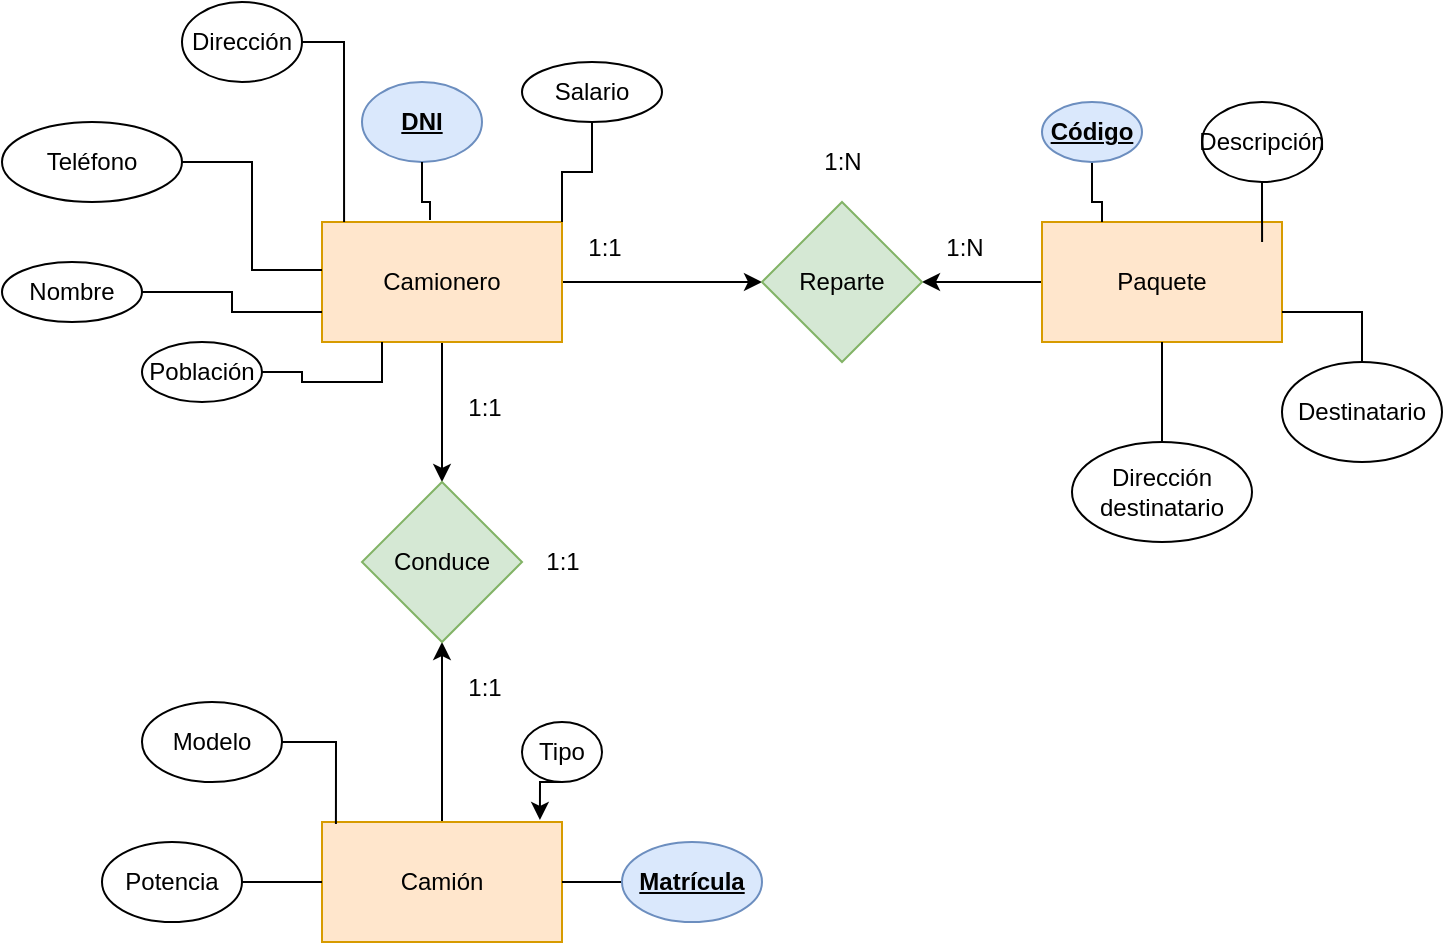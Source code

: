 <mxfile version="21.8.2" type="github">
  <diagram name="Página-1" id="jBJ9VpsoCw2Dfvbga8rz">
    <mxGraphModel dx="1434" dy="669" grid="1" gridSize="10" guides="1" tooltips="1" connect="1" arrows="1" fold="1" page="1" pageScale="1" pageWidth="827" pageHeight="1169" math="0" shadow="0">
      <root>
        <mxCell id="0" />
        <mxCell id="1" parent="0" />
        <mxCell id="1kUQ3CuOV3ZIyobBTVks-3" value="" style="edgeStyle=orthogonalEdgeStyle;rounded=0;orthogonalLoop=1;jettySize=auto;html=1;endArrow=classic;endFill=1;" edge="1" parent="1" source="1kUQ3CuOV3ZIyobBTVks-1" target="1kUQ3CuOV3ZIyobBTVks-2">
          <mxGeometry relative="1" as="geometry" />
        </mxCell>
        <mxCell id="1kUQ3CuOV3ZIyobBTVks-7" value="" style="edgeStyle=orthogonalEdgeStyle;rounded=0;orthogonalLoop=1;jettySize=auto;html=1;" edge="1" parent="1" source="1kUQ3CuOV3ZIyobBTVks-1" target="1kUQ3CuOV3ZIyobBTVks-6">
          <mxGeometry relative="1" as="geometry" />
        </mxCell>
        <mxCell id="1kUQ3CuOV3ZIyobBTVks-1" value="Camionero" style="whiteSpace=wrap;html=1;fillColor=#ffe6cc;strokeColor=#d79b00;" vertex="1" parent="1">
          <mxGeometry x="480" y="220" width="120" height="60" as="geometry" />
        </mxCell>
        <mxCell id="1kUQ3CuOV3ZIyobBTVks-5" value="" style="edgeStyle=orthogonalEdgeStyle;rounded=0;orthogonalLoop=1;jettySize=auto;html=1;endArrow=none;endFill=0;startArrow=classic;startFill=1;" edge="1" parent="1" source="1kUQ3CuOV3ZIyobBTVks-2" target="1kUQ3CuOV3ZIyobBTVks-4">
          <mxGeometry relative="1" as="geometry" />
        </mxCell>
        <mxCell id="1kUQ3CuOV3ZIyobBTVks-2" value="Reparte" style="rhombus;whiteSpace=wrap;html=1;fillColor=#d5e8d4;strokeColor=#82b366;" vertex="1" parent="1">
          <mxGeometry x="700" y="210" width="80" height="80" as="geometry" />
        </mxCell>
        <mxCell id="1kUQ3CuOV3ZIyobBTVks-4" value="Paquete" style="whiteSpace=wrap;html=1;fillColor=#ffe6cc;strokeColor=#d79b00;" vertex="1" parent="1">
          <mxGeometry x="840" y="220" width="120" height="60" as="geometry" />
        </mxCell>
        <mxCell id="1kUQ3CuOV3ZIyobBTVks-9" value="" style="edgeStyle=orthogonalEdgeStyle;rounded=0;orthogonalLoop=1;jettySize=auto;html=1;endArrow=none;endFill=0;startArrow=classic;startFill=1;" edge="1" parent="1" source="1kUQ3CuOV3ZIyobBTVks-6" target="1kUQ3CuOV3ZIyobBTVks-8">
          <mxGeometry relative="1" as="geometry" />
        </mxCell>
        <mxCell id="1kUQ3CuOV3ZIyobBTVks-6" value="Conduce" style="rhombus;whiteSpace=wrap;html=1;fillColor=#d5e8d4;strokeColor=#82b366;" vertex="1" parent="1">
          <mxGeometry x="500" y="350" width="80" height="80" as="geometry" />
        </mxCell>
        <mxCell id="1kUQ3CuOV3ZIyobBTVks-8" value="Camión" style="whiteSpace=wrap;html=1;fillColor=#ffe6cc;strokeColor=#d79b00;" vertex="1" parent="1">
          <mxGeometry x="480" y="520" width="120" height="60" as="geometry" />
        </mxCell>
        <mxCell id="1kUQ3CuOV3ZIyobBTVks-19" style="edgeStyle=orthogonalEdgeStyle;rounded=0;orthogonalLoop=1;jettySize=auto;html=1;entryX=0.25;entryY=1;entryDx=0;entryDy=0;endArrow=none;endFill=0;" edge="1" parent="1" source="1kUQ3CuOV3ZIyobBTVks-10" target="1kUQ3CuOV3ZIyobBTVks-1">
          <mxGeometry relative="1" as="geometry" />
        </mxCell>
        <mxCell id="1kUQ3CuOV3ZIyobBTVks-10" value="Población" style="ellipse;whiteSpace=wrap;html=1;" vertex="1" parent="1">
          <mxGeometry x="390" y="280" width="60" height="30" as="geometry" />
        </mxCell>
        <mxCell id="1kUQ3CuOV3ZIyobBTVks-17" style="edgeStyle=orthogonalEdgeStyle;rounded=0;orthogonalLoop=1;jettySize=auto;html=1;entryX=1;entryY=0;entryDx=0;entryDy=0;endArrow=none;endFill=0;" edge="1" parent="1" source="1kUQ3CuOV3ZIyobBTVks-11" target="1kUQ3CuOV3ZIyobBTVks-1">
          <mxGeometry relative="1" as="geometry" />
        </mxCell>
        <mxCell id="1kUQ3CuOV3ZIyobBTVks-11" value="Salario" style="ellipse;whiteSpace=wrap;html=1;" vertex="1" parent="1">
          <mxGeometry x="580" y="140" width="70" height="30" as="geometry" />
        </mxCell>
        <mxCell id="1kUQ3CuOV3ZIyobBTVks-12" value="Dirección" style="ellipse;whiteSpace=wrap;html=1;" vertex="1" parent="1">
          <mxGeometry x="410" y="110" width="60" height="40" as="geometry" />
        </mxCell>
        <mxCell id="1kUQ3CuOV3ZIyobBTVks-13" value="Teléfono" style="ellipse;whiteSpace=wrap;html=1;" vertex="1" parent="1">
          <mxGeometry x="320" y="170" width="90" height="40" as="geometry" />
        </mxCell>
        <mxCell id="1kUQ3CuOV3ZIyobBTVks-20" style="edgeStyle=orthogonalEdgeStyle;rounded=0;orthogonalLoop=1;jettySize=auto;html=1;entryX=0;entryY=0.75;entryDx=0;entryDy=0;endArrow=none;endFill=0;" edge="1" parent="1" source="1kUQ3CuOV3ZIyobBTVks-14" target="1kUQ3CuOV3ZIyobBTVks-1">
          <mxGeometry relative="1" as="geometry" />
        </mxCell>
        <mxCell id="1kUQ3CuOV3ZIyobBTVks-14" value="Nombre" style="ellipse;whiteSpace=wrap;html=1;" vertex="1" parent="1">
          <mxGeometry x="320" y="240" width="70" height="30" as="geometry" />
        </mxCell>
        <mxCell id="1kUQ3CuOV3ZIyobBTVks-15" value="&lt;u&gt;&lt;b&gt;DNI&lt;/b&gt;&lt;/u&gt;" style="ellipse;whiteSpace=wrap;html=1;fillColor=#dae8fc;strokeColor=#6c8ebf;" vertex="1" parent="1">
          <mxGeometry x="500" y="150" width="60" height="40" as="geometry" />
        </mxCell>
        <mxCell id="1kUQ3CuOV3ZIyobBTVks-16" style="edgeStyle=orthogonalEdgeStyle;rounded=0;orthogonalLoop=1;jettySize=auto;html=1;entryX=0.45;entryY=-0.017;entryDx=0;entryDy=0;entryPerimeter=0;endArrow=none;endFill=0;" edge="1" parent="1" source="1kUQ3CuOV3ZIyobBTVks-15" target="1kUQ3CuOV3ZIyobBTVks-1">
          <mxGeometry relative="1" as="geometry" />
        </mxCell>
        <mxCell id="1kUQ3CuOV3ZIyobBTVks-18" style="edgeStyle=orthogonalEdgeStyle;rounded=0;orthogonalLoop=1;jettySize=auto;html=1;entryX=0;entryY=0.4;entryDx=0;entryDy=0;entryPerimeter=0;endArrow=none;endFill=0;" edge="1" parent="1" source="1kUQ3CuOV3ZIyobBTVks-13" target="1kUQ3CuOV3ZIyobBTVks-1">
          <mxGeometry relative="1" as="geometry" />
        </mxCell>
        <mxCell id="1kUQ3CuOV3ZIyobBTVks-21" style="edgeStyle=orthogonalEdgeStyle;rounded=0;orthogonalLoop=1;jettySize=auto;html=1;entryX=0.092;entryY=0;entryDx=0;entryDy=0;entryPerimeter=0;endArrow=none;endFill=0;" edge="1" parent="1" source="1kUQ3CuOV3ZIyobBTVks-12" target="1kUQ3CuOV3ZIyobBTVks-1">
          <mxGeometry relative="1" as="geometry" />
        </mxCell>
        <mxCell id="1kUQ3CuOV3ZIyobBTVks-26" style="edgeStyle=orthogonalEdgeStyle;rounded=0;orthogonalLoop=1;jettySize=auto;html=1;entryX=0.5;entryY=1;entryDx=0;entryDy=0;endArrow=none;endFill=0;" edge="1" parent="1" source="1kUQ3CuOV3ZIyobBTVks-22" target="1kUQ3CuOV3ZIyobBTVks-4">
          <mxGeometry relative="1" as="geometry" />
        </mxCell>
        <mxCell id="1kUQ3CuOV3ZIyobBTVks-22" value="&lt;div&gt;Dirección&lt;/div&gt;&lt;div&gt;destinatario&lt;br&gt;&lt;/div&gt;" style="ellipse;whiteSpace=wrap;html=1;" vertex="1" parent="1">
          <mxGeometry x="855" y="330" width="90" height="50" as="geometry" />
        </mxCell>
        <mxCell id="1kUQ3CuOV3ZIyobBTVks-27" style="edgeStyle=orthogonalEdgeStyle;rounded=0;orthogonalLoop=1;jettySize=auto;html=1;entryX=1;entryY=0.75;entryDx=0;entryDy=0;endArrow=none;endFill=0;" edge="1" parent="1" source="1kUQ3CuOV3ZIyobBTVks-23" target="1kUQ3CuOV3ZIyobBTVks-4">
          <mxGeometry relative="1" as="geometry" />
        </mxCell>
        <mxCell id="1kUQ3CuOV3ZIyobBTVks-23" value="Destinatario" style="ellipse;whiteSpace=wrap;html=1;" vertex="1" parent="1">
          <mxGeometry x="960" y="290" width="80" height="50" as="geometry" />
        </mxCell>
        <mxCell id="1kUQ3CuOV3ZIyobBTVks-24" value="Descripción" style="ellipse;whiteSpace=wrap;html=1;" vertex="1" parent="1">
          <mxGeometry x="920" y="160" width="60" height="40" as="geometry" />
        </mxCell>
        <mxCell id="1kUQ3CuOV3ZIyobBTVks-28" style="edgeStyle=orthogonalEdgeStyle;rounded=0;orthogonalLoop=1;jettySize=auto;html=1;entryX=0.25;entryY=0;entryDx=0;entryDy=0;endArrow=none;endFill=0;" edge="1" parent="1" source="1kUQ3CuOV3ZIyobBTVks-25" target="1kUQ3CuOV3ZIyobBTVks-4">
          <mxGeometry relative="1" as="geometry" />
        </mxCell>
        <mxCell id="1kUQ3CuOV3ZIyobBTVks-25" value="&lt;u&gt;&lt;b&gt;Código&lt;/b&gt;&lt;/u&gt;" style="ellipse;whiteSpace=wrap;html=1;fillColor=#dae8fc;strokeColor=#6c8ebf;" vertex="1" parent="1">
          <mxGeometry x="840" y="160" width="50" height="30" as="geometry" />
        </mxCell>
        <mxCell id="1kUQ3CuOV3ZIyobBTVks-29" style="edgeStyle=orthogonalEdgeStyle;rounded=0;orthogonalLoop=1;jettySize=auto;html=1;entryX=0.917;entryY=0.167;entryDx=0;entryDy=0;entryPerimeter=0;endArrow=none;endFill=0;" edge="1" parent="1" source="1kUQ3CuOV3ZIyobBTVks-24" target="1kUQ3CuOV3ZIyobBTVks-4">
          <mxGeometry relative="1" as="geometry" />
        </mxCell>
        <mxCell id="1kUQ3CuOV3ZIyobBTVks-36" style="edgeStyle=orthogonalEdgeStyle;rounded=0;orthogonalLoop=1;jettySize=auto;html=1;entryX=0;entryY=0.5;entryDx=0;entryDy=0;endArrow=none;endFill=0;" edge="1" parent="1" source="1kUQ3CuOV3ZIyobBTVks-31" target="1kUQ3CuOV3ZIyobBTVks-8">
          <mxGeometry relative="1" as="geometry" />
        </mxCell>
        <mxCell id="1kUQ3CuOV3ZIyobBTVks-31" value="Potencia" style="ellipse;whiteSpace=wrap;html=1;" vertex="1" parent="1">
          <mxGeometry x="370" y="530" width="70" height="40" as="geometry" />
        </mxCell>
        <mxCell id="1kUQ3CuOV3ZIyobBTVks-32" value="Tipo" style="ellipse;whiteSpace=wrap;html=1;" vertex="1" parent="1">
          <mxGeometry x="580" y="470" width="40" height="30" as="geometry" />
        </mxCell>
        <mxCell id="1kUQ3CuOV3ZIyobBTVks-33" value="Modelo" style="ellipse;whiteSpace=wrap;html=1;" vertex="1" parent="1">
          <mxGeometry x="390" y="460" width="70" height="40" as="geometry" />
        </mxCell>
        <mxCell id="1kUQ3CuOV3ZIyobBTVks-38" style="edgeStyle=orthogonalEdgeStyle;rounded=0;orthogonalLoop=1;jettySize=auto;html=1;entryX=1;entryY=0.5;entryDx=0;entryDy=0;endArrow=none;endFill=0;" edge="1" parent="1" source="1kUQ3CuOV3ZIyobBTVks-34" target="1kUQ3CuOV3ZIyobBTVks-8">
          <mxGeometry relative="1" as="geometry" />
        </mxCell>
        <mxCell id="1kUQ3CuOV3ZIyobBTVks-34" value="&lt;u&gt;&lt;b&gt;Matrícula&lt;/b&gt;&lt;/u&gt;" style="ellipse;whiteSpace=wrap;html=1;fillColor=#dae8fc;strokeColor=#6c8ebf;" vertex="1" parent="1">
          <mxGeometry x="630" y="530" width="70" height="40" as="geometry" />
        </mxCell>
        <mxCell id="1kUQ3CuOV3ZIyobBTVks-35" style="edgeStyle=orthogonalEdgeStyle;rounded=0;orthogonalLoop=1;jettySize=auto;html=1;entryX=0.058;entryY=0.017;entryDx=0;entryDy=0;entryPerimeter=0;endArrow=none;endFill=0;" edge="1" parent="1" source="1kUQ3CuOV3ZIyobBTVks-33" target="1kUQ3CuOV3ZIyobBTVks-8">
          <mxGeometry relative="1" as="geometry" />
        </mxCell>
        <mxCell id="1kUQ3CuOV3ZIyobBTVks-37" style="edgeStyle=orthogonalEdgeStyle;rounded=0;orthogonalLoop=1;jettySize=auto;html=1;exitX=0.5;exitY=1;exitDx=0;exitDy=0;entryX=0.908;entryY=-0.017;entryDx=0;entryDy=0;entryPerimeter=0;" edge="1" parent="1" source="1kUQ3CuOV3ZIyobBTVks-32" target="1kUQ3CuOV3ZIyobBTVks-8">
          <mxGeometry relative="1" as="geometry" />
        </mxCell>
        <mxCell id="1kUQ3CuOV3ZIyobBTVks-41" value="1:1" style="text;html=1;align=center;verticalAlign=middle;resizable=0;points=[];autosize=1;strokeColor=none;fillColor=none;" vertex="1" parent="1">
          <mxGeometry x="601" y="218" width="40" height="30" as="geometry" />
        </mxCell>
        <mxCell id="1kUQ3CuOV3ZIyobBTVks-42" value="1:N" style="text;html=1;align=center;verticalAlign=middle;resizable=0;points=[];autosize=1;strokeColor=none;fillColor=none;" vertex="1" parent="1">
          <mxGeometry x="781" y="218" width="40" height="30" as="geometry" />
        </mxCell>
        <mxCell id="1kUQ3CuOV3ZIyobBTVks-43" value="1:N" style="text;html=1;align=center;verticalAlign=middle;resizable=0;points=[];autosize=1;strokeColor=none;fillColor=none;" vertex="1" parent="1">
          <mxGeometry x="720" y="175" width="40" height="30" as="geometry" />
        </mxCell>
        <mxCell id="1kUQ3CuOV3ZIyobBTVks-44" value="1:1" style="text;html=1;align=center;verticalAlign=middle;resizable=0;points=[];autosize=1;strokeColor=none;fillColor=none;" vertex="1" parent="1">
          <mxGeometry x="541" y="438" width="40" height="30" as="geometry" />
        </mxCell>
        <mxCell id="1kUQ3CuOV3ZIyobBTVks-45" value="1:1" style="text;html=1;align=center;verticalAlign=middle;resizable=0;points=[];autosize=1;strokeColor=none;fillColor=none;" vertex="1" parent="1">
          <mxGeometry x="541" y="298" width="40" height="30" as="geometry" />
        </mxCell>
        <mxCell id="1kUQ3CuOV3ZIyobBTVks-46" value="1:1" style="text;html=1;align=center;verticalAlign=middle;resizable=0;points=[];autosize=1;strokeColor=none;fillColor=none;" vertex="1" parent="1">
          <mxGeometry x="580" y="375" width="40" height="30" as="geometry" />
        </mxCell>
      </root>
    </mxGraphModel>
  </diagram>
</mxfile>
